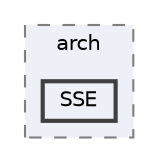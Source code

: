 digraph "external/taskflow/3rd-party/eigen-3.3.7/Eigen/src/Core/arch/SSE"
{
 // LATEX_PDF_SIZE
  bgcolor="transparent";
  edge [fontname=Helvetica,fontsize=10,labelfontname=Helvetica,labelfontsize=10];
  node [fontname=Helvetica,fontsize=10,shape=box,height=0.2,width=0.4];
  compound=true
  subgraph clusterdir_38c22e1993d986e523413ac2b2f8e0d9 {
    graph [ bgcolor="#edf0f7", pencolor="grey50", label="arch", fontname=Helvetica,fontsize=10 style="filled,dashed", URL="dir_38c22e1993d986e523413ac2b2f8e0d9.html",tooltip=""]
  dir_16422fea493ce714387cb7cd25131b72 [label="SSE", fillcolor="#edf0f7", color="grey25", style="filled,bold", URL="dir_16422fea493ce714387cb7cd25131b72.html",tooltip=""];
  }
}
